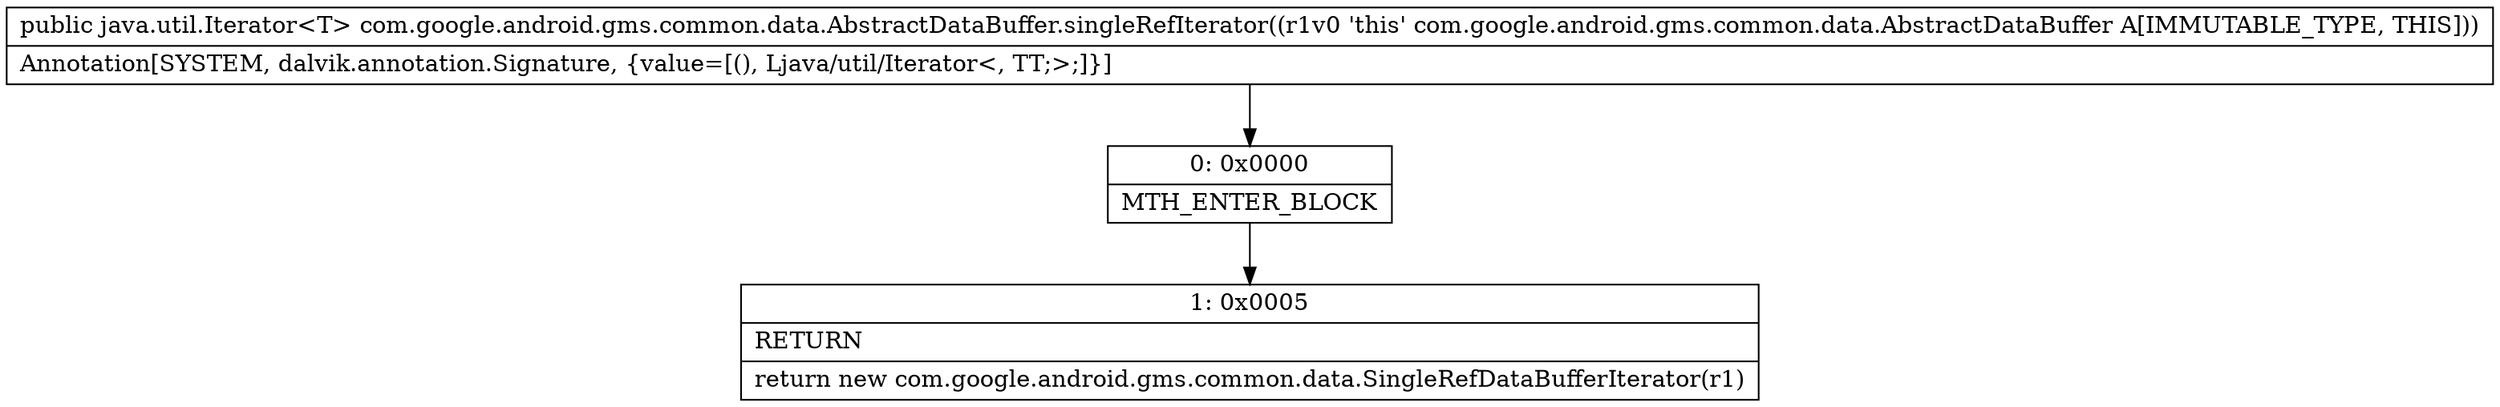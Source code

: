 digraph "CFG forcom.google.android.gms.common.data.AbstractDataBuffer.singleRefIterator()Ljava\/util\/Iterator;" {
Node_0 [shape=record,label="{0\:\ 0x0000|MTH_ENTER_BLOCK\l}"];
Node_1 [shape=record,label="{1\:\ 0x0005|RETURN\l|return new com.google.android.gms.common.data.SingleRefDataBufferIterator(r1)\l}"];
MethodNode[shape=record,label="{public java.util.Iterator\<T\> com.google.android.gms.common.data.AbstractDataBuffer.singleRefIterator((r1v0 'this' com.google.android.gms.common.data.AbstractDataBuffer A[IMMUTABLE_TYPE, THIS]))  | Annotation[SYSTEM, dalvik.annotation.Signature, \{value=[(), Ljava\/util\/Iterator\<, TT;\>;]\}]\l}"];
MethodNode -> Node_0;
Node_0 -> Node_1;
}

